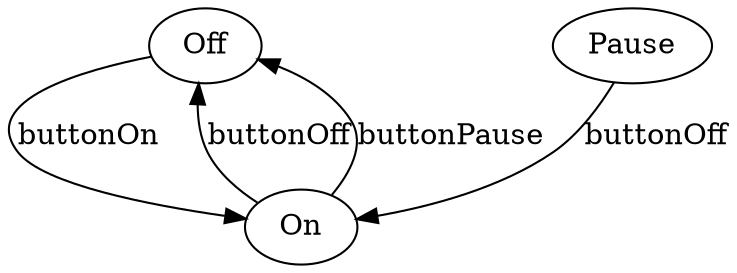 digraph{

Off->On [ label="buttonOn"];
        
     

On->Off [ label="buttonOff"];
        
On->Off [ label="buttonPause"];
        
     

Pause->On [ label="buttonOff"];
        
     
    }